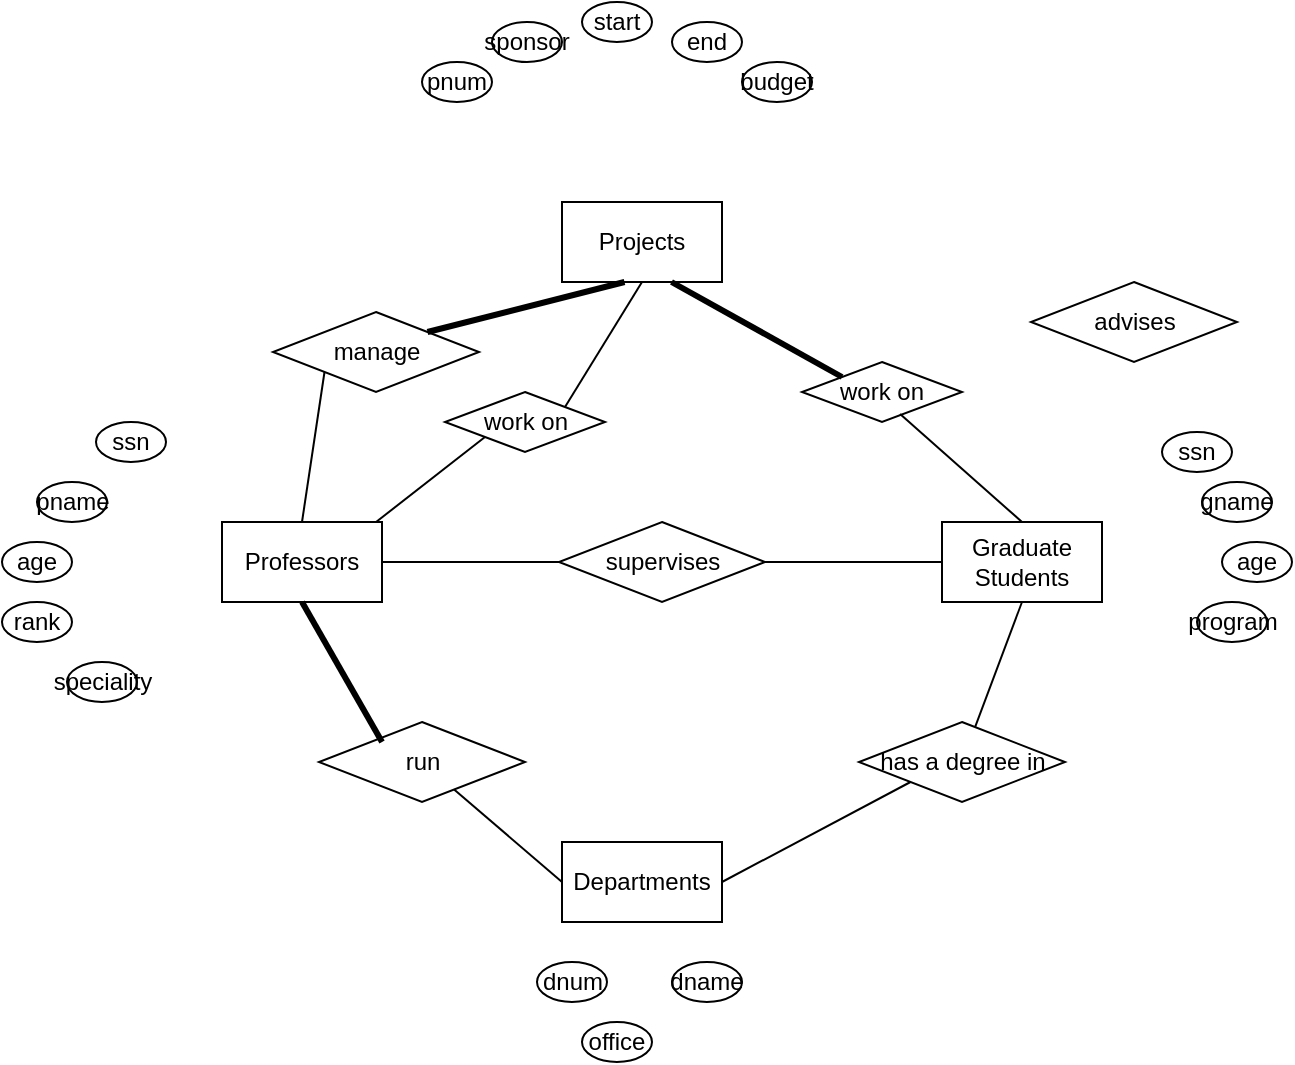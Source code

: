 <mxfile version="12.0.2" type="device" pages="1"><diagram id="fRO_aiMbqRDAQ_bCryUd" name="Page-1"><mxGraphModel dx="1408" dy="757" grid="1" gridSize="10" guides="1" tooltips="1" connect="1" arrows="1" fold="1" page="1" pageScale="1" pageWidth="850" pageHeight="1100" math="0" shadow="0"><root><mxCell id="0"/><mxCell id="1" parent="0"/><mxCell id="VHEsgInATb0-r3sgvdEQ-1" value="Professors" style="rounded=0;whiteSpace=wrap;html=1;" vertex="1" parent="1"><mxGeometry x="200" y="400" width="80" height="40" as="geometry"/></mxCell><mxCell id="VHEsgInATb0-r3sgvdEQ-2" value="ssn" style="ellipse;whiteSpace=wrap;html=1;" vertex="1" parent="1"><mxGeometry x="137" y="350" width="35" height="20" as="geometry"/></mxCell><mxCell id="VHEsgInATb0-r3sgvdEQ-4" value="age&lt;span style=&quot;font-family: &amp;#34;helvetica&amp;#34; , &amp;#34;arial&amp;#34; , sans-serif ; font-size: 0px ; white-space: nowrap&quot;&gt;%3CmxGraphModel%3E%3Croot%3E%3CmxCell%20id%3D%220%22%2F%3E%3CmxCell%20id%3D%221%22%20parent%3D%220%22%2F%3E%3CmxCell%20id%3D%222%22%20value%3D%22SSN%22%20style%3D%22ellipse%3BwhiteSpace%3Dwrap%3Bhtml%3D1%3B%22%20vertex%3D%221%22%20parent%3D%221%22%3E%3CmxGeometry%20x%3D%2225%22%20y%3D%22160%22%20width%3D%2235%22%20height%3D%2220%22%20as%3D%22geometry%22%2F%3E%3C%2FmxCell%3E%3C%2Froot%3E%3C%2FmxGraphModel%3E&lt;/span&gt;" style="ellipse;whiteSpace=wrap;html=1;" vertex="1" parent="1"><mxGeometry x="90" y="410" width="35" height="20" as="geometry"/></mxCell><mxCell id="VHEsgInATb0-r3sgvdEQ-5" value="rank" style="ellipse;whiteSpace=wrap;html=1;" vertex="1" parent="1"><mxGeometry x="90" y="440" width="35" height="20" as="geometry"/></mxCell><mxCell id="VHEsgInATb0-r3sgvdEQ-6" value="speciality" style="ellipse;whiteSpace=wrap;html=1;" vertex="1" parent="1"><mxGeometry x="122.5" y="470" width="35" height="20" as="geometry"/></mxCell><mxCell id="VHEsgInATb0-r3sgvdEQ-7" value="Projects" style="rounded=0;whiteSpace=wrap;html=1;" vertex="1" parent="1"><mxGeometry x="370" y="240" width="80" height="40" as="geometry"/></mxCell><mxCell id="VHEsgInATb0-r3sgvdEQ-11" value="pnum" style="ellipse;whiteSpace=wrap;html=1;" vertex="1" parent="1"><mxGeometry x="300" y="170" width="35" height="20" as="geometry"/></mxCell><mxCell id="VHEsgInATb0-r3sgvdEQ-12" value="sponsor" style="ellipse;whiteSpace=wrap;html=1;" vertex="1" parent="1"><mxGeometry x="335" y="150" width="35" height="20" as="geometry"/></mxCell><mxCell id="VHEsgInATb0-r3sgvdEQ-13" value="start" style="ellipse;whiteSpace=wrap;html=1;" vertex="1" parent="1"><mxGeometry x="380" y="140" width="35" height="20" as="geometry"/></mxCell><mxCell id="VHEsgInATb0-r3sgvdEQ-14" value="end" style="ellipse;whiteSpace=wrap;html=1;" vertex="1" parent="1"><mxGeometry x="425" y="150" width="35" height="20" as="geometry"/></mxCell><mxCell id="VHEsgInATb0-r3sgvdEQ-15" value="budget" style="ellipse;whiteSpace=wrap;html=1;" vertex="1" parent="1"><mxGeometry x="460" y="170" width="35" height="20" as="geometry"/></mxCell><mxCell id="VHEsgInATb0-r3sgvdEQ-17" value="Graduate Students" style="rounded=0;whiteSpace=wrap;html=1;" vertex="1" parent="1"><mxGeometry x="560" y="400" width="80" height="40" as="geometry"/></mxCell><mxCell id="VHEsgInATb0-r3sgvdEQ-18" value="ssn" style="ellipse;whiteSpace=wrap;html=1;" vertex="1" parent="1"><mxGeometry x="670" y="355" width="35" height="20" as="geometry"/></mxCell><mxCell id="VHEsgInATb0-r3sgvdEQ-19" value="gname" style="ellipse;whiteSpace=wrap;html=1;" vertex="1" parent="1"><mxGeometry x="690" y="380" width="35" height="20" as="geometry"/></mxCell><mxCell id="VHEsgInATb0-r3sgvdEQ-20" value="age&lt;span style=&quot;font-family: &amp;#34;helvetica&amp;#34; , &amp;#34;arial&amp;#34; , sans-serif ; font-size: 0px ; white-space: nowrap&quot;&gt;%3CmxGraphModel%3E%3Croot%3E%3CmxCell%20id%3D%220%22%2F%3E%3CmxCell%20id%3D%221%22%20parent%3D%220%22%2F%3E%3CmxCell%20id%3D%222%22%20value%3D%22SSN%22%20style%3D%22ellipse%3BwhiteSpace%3Dwrap%3Bhtml%3D1%3B%22%20vertex%3D%221%22%20parent%3D%221%22%3E%3CmxGeometry%20x%3D%2225%22%20y%3D%22160%22%20width%3D%2235%22%20height%3D%2220%22%20as%3D%22geometry%22%2F%3E%3C%2FmxCell%3E%3C%2Froot%3E%3C%2FmxGraphModel%3E&lt;/span&gt;" style="ellipse;whiteSpace=wrap;html=1;" vertex="1" parent="1"><mxGeometry x="700" y="410" width="35" height="20" as="geometry"/></mxCell><mxCell id="VHEsgInATb0-r3sgvdEQ-21" value="program" style="ellipse;whiteSpace=wrap;html=1;" vertex="1" parent="1"><mxGeometry x="687.5" y="440" width="35" height="20" as="geometry"/></mxCell><mxCell id="VHEsgInATb0-r3sgvdEQ-22" value="manage" style="rhombus;whiteSpace=wrap;html=1;" vertex="1" parent="1"><mxGeometry x="225.5" y="295" width="103" height="40" as="geometry"/></mxCell><mxCell id="VHEsgInATb0-r3sgvdEQ-23" value="Departments" style="rounded=0;whiteSpace=wrap;html=1;" vertex="1" parent="1"><mxGeometry x="370" y="560" width="80" height="40" as="geometry"/></mxCell><mxCell id="VHEsgInATb0-r3sgvdEQ-24" value="dnum" style="ellipse;whiteSpace=wrap;html=1;" vertex="1" parent="1"><mxGeometry x="357.5" y="620" width="35" height="20" as="geometry"/></mxCell><mxCell id="VHEsgInATb0-r3sgvdEQ-25" value="dname" style="ellipse;whiteSpace=wrap;html=1;" vertex="1" parent="1"><mxGeometry x="425" y="620" width="35" height="20" as="geometry"/></mxCell><mxCell id="VHEsgInATb0-r3sgvdEQ-26" value="office" style="ellipse;whiteSpace=wrap;html=1;" vertex="1" parent="1"><mxGeometry x="380" y="650" width="35" height="20" as="geometry"/></mxCell><mxCell id="VHEsgInATb0-r3sgvdEQ-27" value="work on" style="rhombus;whiteSpace=wrap;html=1;" vertex="1" parent="1"><mxGeometry x="490" y="320" width="80" height="30" as="geometry"/></mxCell><mxCell id="VHEsgInATb0-r3sgvdEQ-35" value="pname" style="ellipse;whiteSpace=wrap;html=1;" vertex="1" parent="1"><mxGeometry x="107.5" y="380" width="35" height="20" as="geometry"/></mxCell><mxCell id="VHEsgInATb0-r3sgvdEQ-40" value="" style="endArrow=none;html=1;exitX=0;exitY=1;exitDx=0;exitDy=0;entryX=0.5;entryY=0;entryDx=0;entryDy=0;strokeWidth=1;" edge="1" parent="1" source="VHEsgInATb0-r3sgvdEQ-22" target="VHEsgInATb0-r3sgvdEQ-1"><mxGeometry width="50" height="50" relative="1" as="geometry"><mxPoint x="147" y="405" as="sourcePoint"/><mxPoint x="197" y="355" as="targetPoint"/><Array as="points"/></mxGeometry></mxCell><mxCell id="VHEsgInATb0-r3sgvdEQ-41" value="" style="endArrow=none;html=1;exitX=0;exitY=1;exitDx=0;exitDy=0;entryX=1;entryY=0;entryDx=0;entryDy=0;strokeWidth=3;" edge="1" parent="1" target="VHEsgInATb0-r3sgvdEQ-22"><mxGeometry width="50" height="50" relative="1" as="geometry"><mxPoint x="401.25" y="280" as="sourcePoint"/><mxPoint x="338.5" y="330" as="targetPoint"/><Array as="points"/></mxGeometry></mxCell><mxCell id="VHEsgInATb0-r3sgvdEQ-44" value="" style="endArrow=none;html=1;exitX=0;exitY=1;exitDx=0;exitDy=0;entryX=0;entryY=0;entryDx=0;entryDy=0;strokeWidth=3;" edge="1" parent="1" target="VHEsgInATb0-r3sgvdEQ-27"><mxGeometry width="50" height="50" relative="1" as="geometry"><mxPoint x="424.75" y="280" as="sourcePoint"/><mxPoint x="362" y="330" as="targetPoint"/><Array as="points"/></mxGeometry></mxCell><mxCell id="VHEsgInATb0-r3sgvdEQ-45" value="" style="endArrow=none;html=1;exitX=0.613;exitY=0.867;exitDx=0;exitDy=0;entryX=0.5;entryY=0;entryDx=0;entryDy=0;strokeWidth=1;exitPerimeter=0;" edge="1" parent="1" source="VHEsgInATb0-r3sgvdEQ-27" target="VHEsgInATb0-r3sgvdEQ-17"><mxGeometry width="50" height="50" relative="1" as="geometry"><mxPoint x="552.75" y="345" as="sourcePoint"/><mxPoint x="490" y="395" as="targetPoint"/><Array as="points"/></mxGeometry></mxCell><mxCell id="VHEsgInATb0-r3sgvdEQ-46" value="supervises" style="rhombus;whiteSpace=wrap;html=1;" vertex="1" parent="1"><mxGeometry x="368.5" y="400" width="103" height="40" as="geometry"/></mxCell><mxCell id="VHEsgInATb0-r3sgvdEQ-47" value="" style="endArrow=none;html=1;exitX=0;exitY=0.5;exitDx=0;exitDy=0;entryX=0.5;entryY=0;entryDx=0;entryDy=0;strokeWidth=1;" edge="1" parent="1" source="VHEsgInATb0-r3sgvdEQ-46"><mxGeometry width="50" height="50" relative="1" as="geometry"><mxPoint x="342.75" y="370" as="sourcePoint"/><mxPoint x="280" y="420" as="targetPoint"/><Array as="points"/></mxGeometry></mxCell><mxCell id="VHEsgInATb0-r3sgvdEQ-48" value="" style="endArrow=none;html=1;exitX=0;exitY=0.5;exitDx=0;exitDy=0;strokeWidth=1;" edge="1" parent="1" source="VHEsgInATb0-r3sgvdEQ-17"><mxGeometry width="50" height="50" relative="1" as="geometry"><mxPoint x="530.25" y="370" as="sourcePoint"/><mxPoint x="470" y="420" as="targetPoint"/><Array as="points"/></mxGeometry></mxCell><mxCell id="VHEsgInATb0-r3sgvdEQ-49" value="run" style="rhombus;whiteSpace=wrap;html=1;" vertex="1" parent="1"><mxGeometry x="248.5" y="500" width="103" height="40" as="geometry"/></mxCell><mxCell id="VHEsgInATb0-r3sgvdEQ-50" value="" style="endArrow=none;html=1;entryX=0.306;entryY=0.25;entryDx=0;entryDy=0;strokeWidth=3;entryPerimeter=0;" edge="1" parent="1" target="VHEsgInATb0-r3sgvdEQ-49"><mxGeometry width="50" height="50" relative="1" as="geometry"><mxPoint x="240" y="440" as="sourcePoint"/><mxPoint x="177.5" y="485" as="targetPoint"/><Array as="points"/></mxGeometry></mxCell><mxCell id="VHEsgInATb0-r3sgvdEQ-51" value="" style="endArrow=none;html=1;exitX=0;exitY=0.5;exitDx=0;exitDy=0;strokeWidth=1;" edge="1" parent="1" source="VHEsgInATb0-r3sgvdEQ-23" target="VHEsgInATb0-r3sgvdEQ-49"><mxGeometry width="50" height="50" relative="1" as="geometry"><mxPoint x="366.25" y="515" as="sourcePoint"/><mxPoint x="303.5" y="565" as="targetPoint"/><Array as="points"/></mxGeometry></mxCell><mxCell id="VHEsgInATb0-r3sgvdEQ-52" value="has a degree in" style="rhombus;whiteSpace=wrap;html=1;" vertex="1" parent="1"><mxGeometry x="518.5" y="500" width="103" height="40" as="geometry"/></mxCell><mxCell id="VHEsgInATb0-r3sgvdEQ-54" value="" style="endArrow=none;html=1;strokeWidth=1;entryX=0.5;entryY=1;entryDx=0;entryDy=0;" edge="1" parent="1" source="VHEsgInATb0-r3sgvdEQ-52" target="VHEsgInATb0-r3sgvdEQ-17"><mxGeometry width="50" height="50" relative="1" as="geometry"><mxPoint x="624" y="483" as="sourcePoint"/><mxPoint x="570.058" y="436.764" as="targetPoint"/><Array as="points"/></mxGeometry></mxCell><mxCell id="VHEsgInATb0-r3sgvdEQ-55" value="" style="endArrow=none;html=1;exitX=1;exitY=0.5;exitDx=0;exitDy=0;strokeWidth=1;entryX=0;entryY=1;entryDx=0;entryDy=0;" edge="1" parent="1" source="VHEsgInATb0-r3sgvdEQ-23" target="VHEsgInATb0-r3sgvdEQ-52"><mxGeometry width="50" height="50" relative="1" as="geometry"><mxPoint x="584" y="572" as="sourcePoint"/><mxPoint x="530.058" y="525.764" as="targetPoint"/><Array as="points"/></mxGeometry></mxCell><mxCell id="VHEsgInATb0-r3sgvdEQ-56" value="advises" style="rhombus;whiteSpace=wrap;html=1;" vertex="1" parent="1"><mxGeometry x="604.5" y="280" width="103" height="40" as="geometry"/></mxCell><mxCell id="VHEsgInATb0-r3sgvdEQ-57" value="work on" style="rhombus;whiteSpace=wrap;html=1;" vertex="1" parent="1"><mxGeometry x="311.5" y="335" width="80" height="30" as="geometry"/></mxCell><mxCell id="VHEsgInATb0-r3sgvdEQ-58" value="" style="endArrow=none;html=1;exitX=0;exitY=1;exitDx=0;exitDy=0;entryX=0.963;entryY=0;entryDx=0;entryDy=0;strokeWidth=1;entryPerimeter=0;" edge="1" parent="1" source="VHEsgInATb0-r3sgvdEQ-57" target="VHEsgInATb0-r3sgvdEQ-1"><mxGeometry width="50" height="50" relative="1" as="geometry"><mxPoint x="288.25" y="332.5" as="sourcePoint"/><mxPoint x="277" y="407.5" as="targetPoint"/><Array as="points"/></mxGeometry></mxCell><mxCell id="VHEsgInATb0-r3sgvdEQ-59" value="" style="endArrow=none;html=1;entryX=1;entryY=0;entryDx=0;entryDy=0;strokeWidth=1;" edge="1" parent="1" target="VHEsgInATb0-r3sgvdEQ-57"><mxGeometry width="50" height="50" relative="1" as="geometry"><mxPoint x="410" y="280" as="sourcePoint"/><mxPoint x="404.5" y="337.5" as="targetPoint"/><Array as="points"/></mxGeometry></mxCell></root></mxGraphModel></diagram></mxfile>